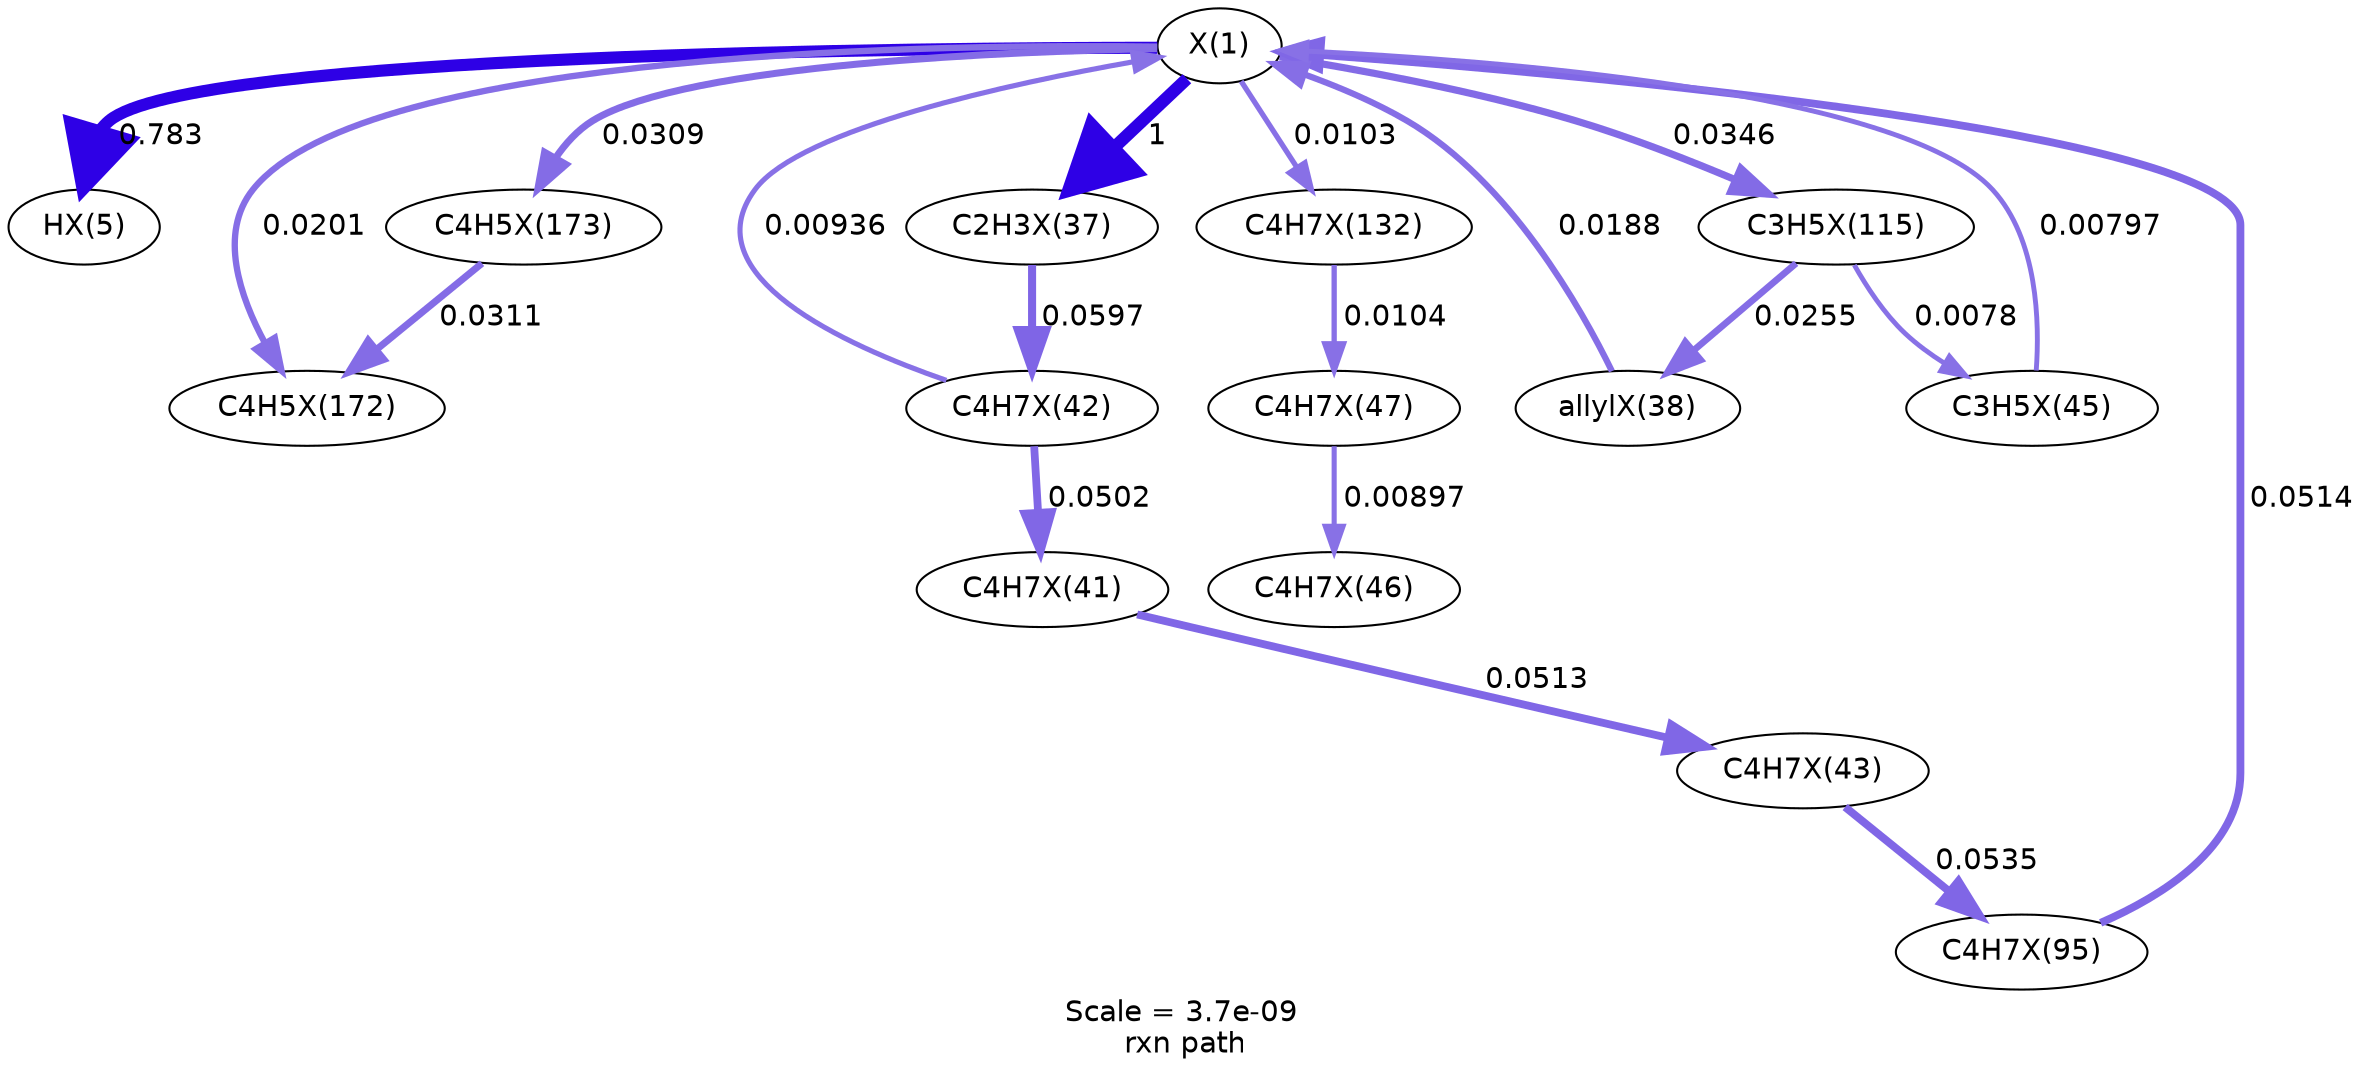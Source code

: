 digraph reaction_paths {
center=1;
s35 -> s36[fontname="Helvetica", style="setlinewidth(5.82)", arrowsize=2.91, color="0.7, 1.28, 0.9"
, label=" 0.783"];
s35 -> s37[fontname="Helvetica", style="setlinewidth(6)", arrowsize=3, color="0.7, 1.5, 0.9"
, label=" 1"];
s42 -> s35[fontname="Helvetica", style="setlinewidth(2.47)", arrowsize=1.24, color="0.7, 0.509, 0.9"
, label=" 0.00936"];
s51 -> s35[fontname="Helvetica", style="setlinewidth(3.76)", arrowsize=1.88, color="0.7, 0.551, 0.9"
, label=" 0.0514"];
s35 -> s58[fontname="Helvetica", style="setlinewidth(3.38)", arrowsize=1.69, color="0.7, 0.531, 0.9"
, label=" 0.0309"];
s35 -> s57[fontname="Helvetica", style="setlinewidth(3.05)", arrowsize=1.53, color="0.7, 0.52, 0.9"
, label=" 0.0201"];
s35 -> s55[fontname="Helvetica", style="setlinewidth(2.55)", arrowsize=1.27, color="0.7, 0.51, 0.9"
, label=" 0.0103"];
s35 -> s53[fontname="Helvetica", style="setlinewidth(3.46)", arrowsize=1.73, color="0.7, 0.535, 0.9"
, label=" 0.0346"];
s38 -> s35[fontname="Helvetica", style="setlinewidth(3)", arrowsize=1.5, color="0.7, 0.519, 0.9"
, label=" 0.0188"];
s45 -> s35[fontname="Helvetica", style="setlinewidth(2.35)", arrowsize=1.18, color="0.7, 0.508, 0.9"
, label=" 0.00797"];
s37 -> s42[fontname="Helvetica", style="setlinewidth(3.87)", arrowsize=1.94, color="0.7, 0.56, 0.9"
, label=" 0.0597"];
s42 -> s41[fontname="Helvetica", style="setlinewidth(3.74)", arrowsize=1.87, color="0.7, 0.55, 0.9"
, label=" 0.0502"];
s41 -> s43[fontname="Helvetica", style="setlinewidth(3.76)", arrowsize=1.88, color="0.7, 0.551, 0.9"
, label=" 0.0513"];
s43 -> s51[fontname="Helvetica", style="setlinewidth(3.79)", arrowsize=1.89, color="0.7, 0.554, 0.9"
, label=" 0.0535"];
s58 -> s57[fontname="Helvetica", style="setlinewidth(3.38)", arrowsize=1.69, color="0.7, 0.531, 0.9"
, label=" 0.0311"];
s55 -> s47[fontname="Helvetica", style="setlinewidth(2.55)", arrowsize=1.28, color="0.7, 0.51, 0.9"
, label=" 0.0104"];
s47 -> s46[fontname="Helvetica", style="setlinewidth(2.44)", arrowsize=1.22, color="0.7, 0.509, 0.9"
, label=" 0.00897"];
s53 -> s38[fontname="Helvetica", style="setlinewidth(3.23)", arrowsize=1.62, color="0.7, 0.526, 0.9"
, label=" 0.0255"];
s53 -> s45[fontname="Helvetica", style="setlinewidth(2.34)", arrowsize=1.17, color="0.7, 0.508, 0.9"
, label=" 0.0078"];
s35 [ fontname="Helvetica", label="X(1)"];
s36 [ fontname="Helvetica", label="HX(5)"];
s37 [ fontname="Helvetica", label="C2H3X(37)"];
s38 [ fontname="Helvetica", label="allylX(38)"];
s41 [ fontname="Helvetica", label="C4H7X(41)"];
s42 [ fontname="Helvetica", label="C4H7X(42)"];
s43 [ fontname="Helvetica", label="C4H7X(43)"];
s45 [ fontname="Helvetica", label="C3H5X(45)"];
s46 [ fontname="Helvetica", label="C4H7X(46)"];
s47 [ fontname="Helvetica", label="C4H7X(47)"];
s51 [ fontname="Helvetica", label="C4H7X(95)"];
s53 [ fontname="Helvetica", label="C3H5X(115)"];
s55 [ fontname="Helvetica", label="C4H7X(132)"];
s57 [ fontname="Helvetica", label="C4H5X(172)"];
s58 [ fontname="Helvetica", label="C4H5X(173)"];
 label = "Scale = 3.7e-09\l rxn path";
 fontname = "Helvetica";
}
